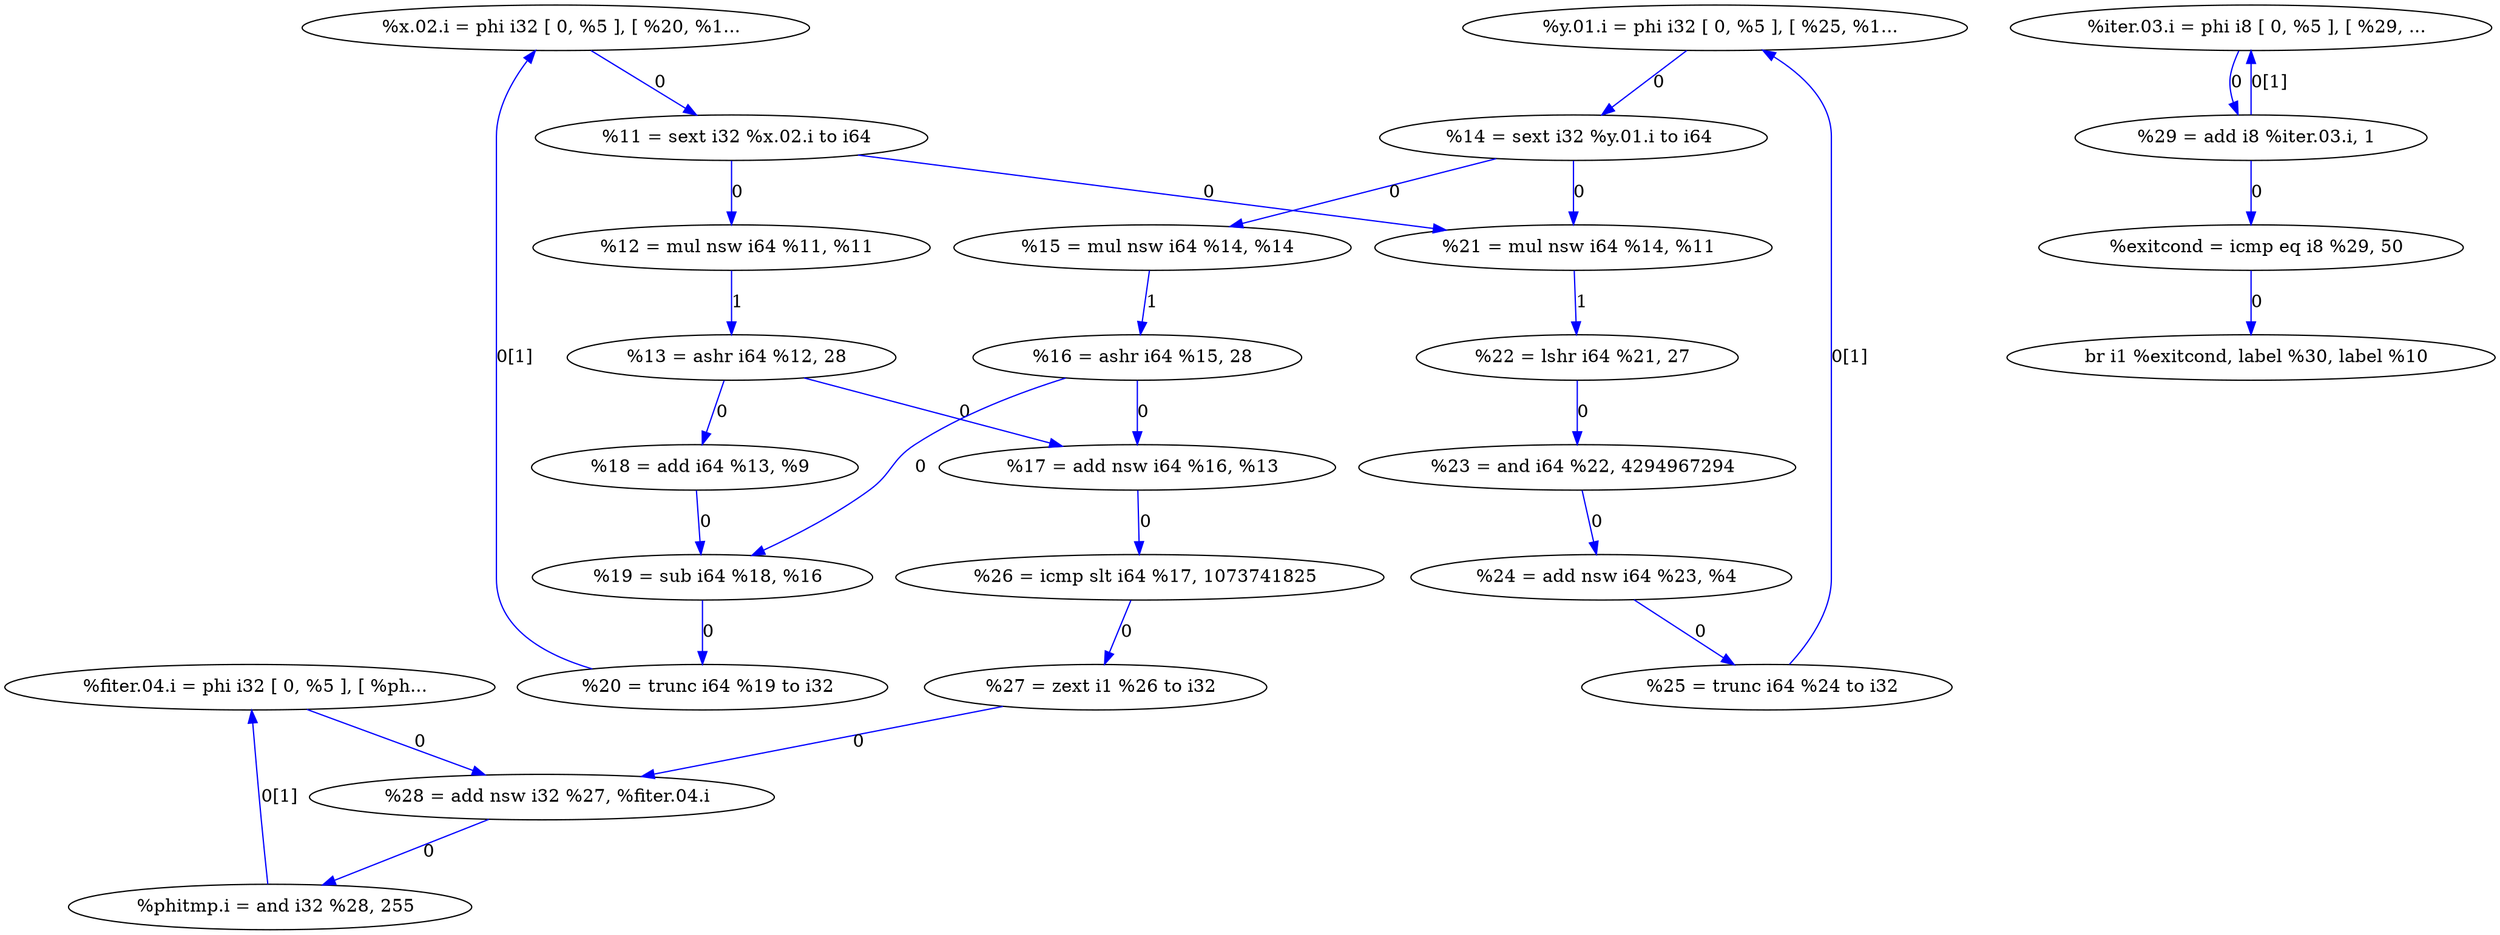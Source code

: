 digraph {
Node0x9dc16c8[label="  %28 = add nsw i32 %27, %fiter.04.i"];
Node0x9dc08c8[label="  %fiter.04.i = phi i32 [ 0, %5 ], [ %ph..."];
Node0x9dc08c8 -> Node0x9dc16c8[label="0",color=blue];
Node0x9dc1768[label="  %29 = add i8 %iter.03.i, 1"];
Node0x9dc0968[label="  %iter.03.i = phi i8 [ 0, %5 ], [ %29, ..."];
Node0x9dc0968 -> Node0x9dc1768[label="0",color=blue];
Node0x9dc0be8[label="  %11 = sext i32 %x.02.i to i64"];
Node0x9dc0a08[label="  %x.02.i = phi i32 [ 0, %5 ], [ %20, %1..."];
Node0x9dc0a08 -> Node0x9dc0be8[label="0",color=blue];
Node0x9dc0df0[label="  %14 = sext i32 %y.01.i to i64"];
Node0x9dc0aa8[label="  %y.01.i = phi i32 [ 0, %5 ], [ %25, %1..."];
Node0x9dc0aa8 -> Node0x9dc0df0[label="0",color=blue];
Node0x9dc0c88[label="  %12 = mul nsw i64 %11, %11"];
Node0x9dc0be8 -> Node0x9dc0c88[label="0",color=blue];
Node0x9dc1250[label="  %21 = mul nsw i64 %14, %11"];
Node0x9dc0be8 -> Node0x9dc1250[label="0",color=blue];
Node0x9dc0d50[label="  %13 = ashr i64 %12, 28"];
Node0x9dc0c88 -> Node0x9dc0d50[label="1",color=blue];
Node0x9dc0fd0[label="  %17 = add nsw i64 %16, %13"];
Node0x9dc0d50 -> Node0x9dc0fd0[label="0",color=blue];
Node0x9dc1070[label="  %18 = add i64 %13, %9"];
Node0x9dc0d50 -> Node0x9dc1070[label="0",color=blue];
Node0x9dc0e90[label="  %15 = mul nsw i64 %14, %14"];
Node0x9dc0df0 -> Node0x9dc0e90[label="0",color=blue];
Node0x9dc0df0 -> Node0x9dc1250[label="0",color=blue];
Node0x9dc0f30[label="  %16 = ashr i64 %15, 28"];
Node0x9dc0e90 -> Node0x9dc0f30[label="1",color=blue];
Node0x9dc0f30 -> Node0x9dc0fd0[label="0",color=blue];
Node0x9dc1110[label="  %19 = sub i64 %18, %16"];
Node0x9dc0f30 -> Node0x9dc1110[label="0",color=blue];
Node0x9dc1570[label="  %26 = icmp slt i64 %17, 1073741825"];
Node0x9dc0fd0 -> Node0x9dc1570[label="0",color=blue];
Node0x9dc1070 -> Node0x9dc1110[label="0",color=blue];
Node0x9dc11b0[label="  %20 = trunc i64 %19 to i32"];
Node0x9dc1110 -> Node0x9dc11b0[label="0",color=blue];
Node0x9dc0a08 -> Node0x9dc11b0[label="0[1]",color=blue,dir=back];
Node0x9dc12f0[label="  %22 = lshr i64 %21, 27"];
Node0x9dc1250 -> Node0x9dc12f0[label="1",color=blue];
Node0x9dc1390[label="  %23 = and i64 %22, 4294967294"];
Node0x9dc12f0 -> Node0x9dc1390[label="0",color=blue];
Node0x9dc1430[label="  %24 = add nsw i64 %23, %4"];
Node0x9dc1390 -> Node0x9dc1430[label="0",color=blue];
Node0x9dc14d0[label="  %25 = trunc i64 %24 to i32"];
Node0x9dc1430 -> Node0x9dc14d0[label="0",color=blue];
Node0x9dc0aa8 -> Node0x9dc14d0[label="0[1]",color=blue,dir=back];
Node0x9dc1628[label="  %27 = zext i1 %26 to i32"];
Node0x9dc1570 -> Node0x9dc1628[label="0",color=blue];
Node0x9dc1628 -> Node0x9dc16c8[label="0",color=blue];
Node0x9dc1808[label="  %phitmp.i = and i32 %28, 255"];
Node0x9dc16c8 -> Node0x9dc1808[label="0",color=blue];
Node0x9dc0968 -> Node0x9dc1768[label="0[1]",color=blue,dir=back];
Node0x9dc18a8[label="  %exitcond = icmp eq i8 %29, 50"];
Node0x9dc1768 -> Node0x9dc18a8[label="0",color=blue];
Node0x9dc08c8 -> Node0x9dc1808[label="0[1]",color=blue,dir=back];
Node0x9dc1948[label="  br i1 %exitcond, label %30, label %10"];
Node0x9dc18a8 -> Node0x9dc1948[label="0",color=blue];
}
